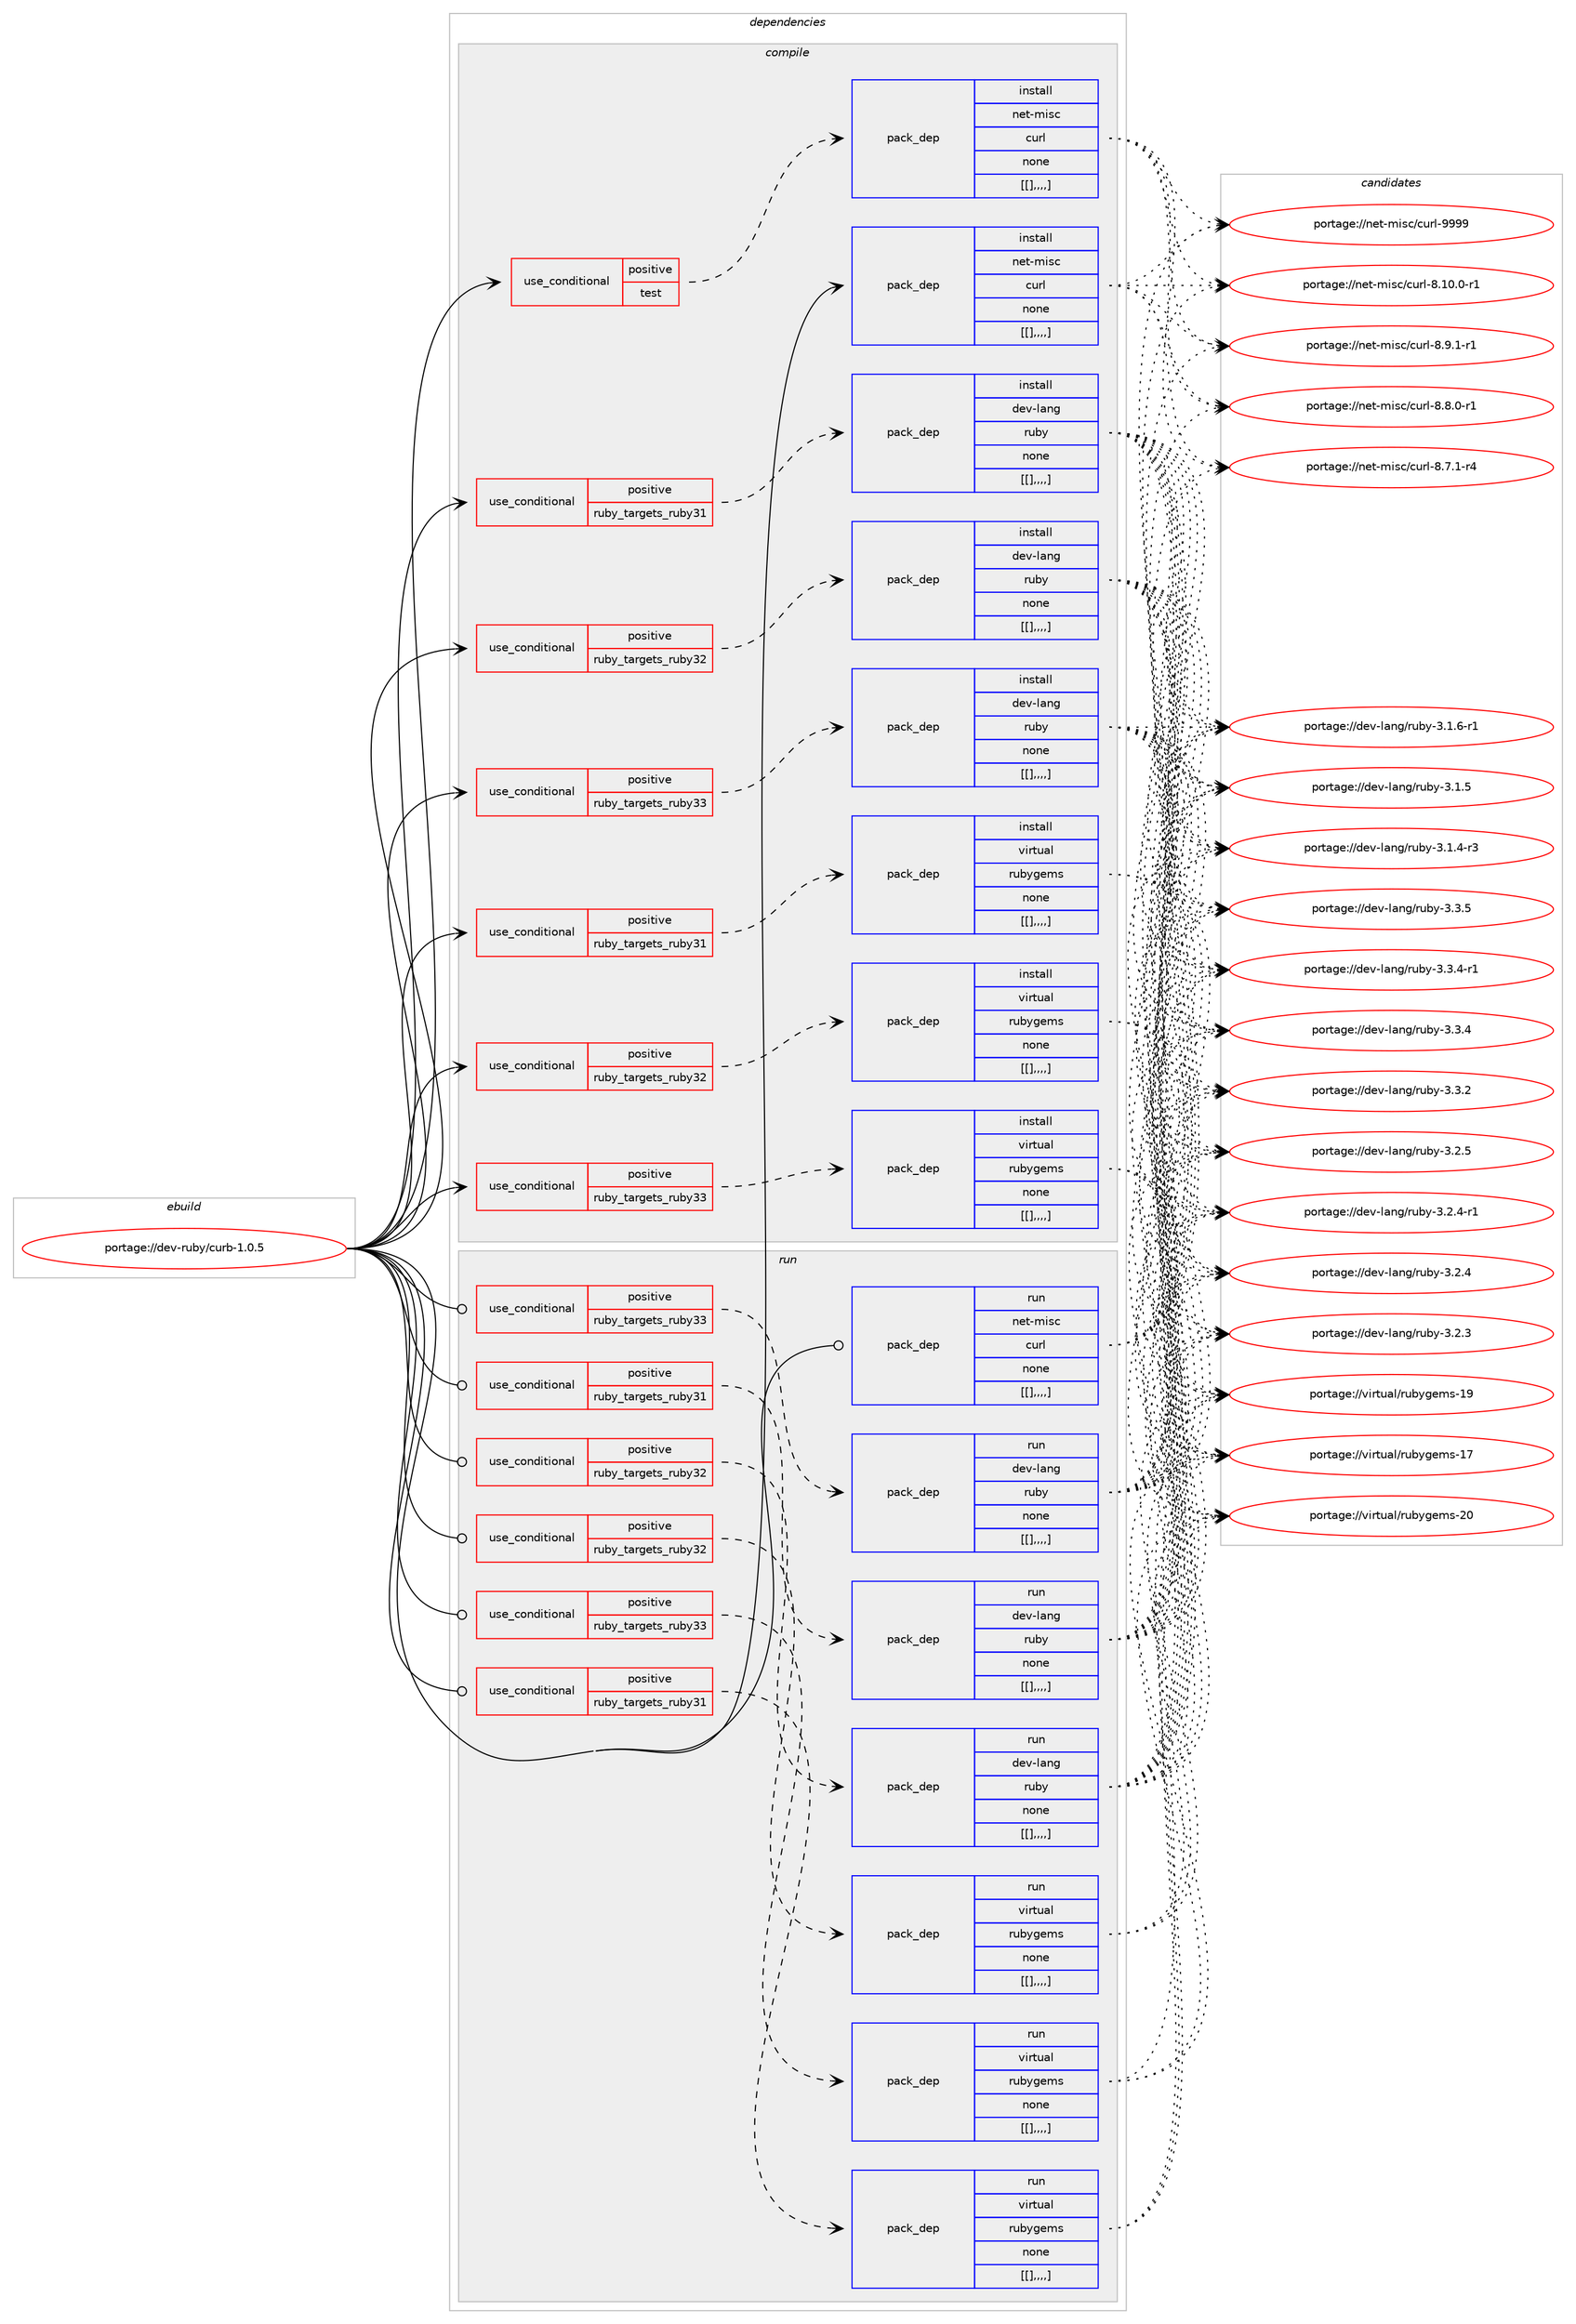 digraph prolog {

# *************
# Graph options
# *************

newrank=true;
concentrate=true;
compound=true;
graph [rankdir=LR,fontname=Helvetica,fontsize=10,ranksep=1.5];#, ranksep=2.5, nodesep=0.2];
edge  [arrowhead=vee];
node  [fontname=Helvetica,fontsize=10];

# **********
# The ebuild
# **********

subgraph cluster_leftcol {
color=gray;
label=<<i>ebuild</i>>;
id [label="portage://dev-ruby/curb-1.0.5", color=red, width=4, href="../dev-ruby/curb-1.0.5.svg"];
}

# ****************
# The dependencies
# ****************

subgraph cluster_midcol {
color=gray;
label=<<i>dependencies</i>>;
subgraph cluster_compile {
fillcolor="#eeeeee";
style=filled;
label=<<i>compile</i>>;
subgraph cond47417 {
dependency183032 [label=<<TABLE BORDER="0" CELLBORDER="1" CELLSPACING="0" CELLPADDING="4"><TR><TD ROWSPAN="3" CELLPADDING="10">use_conditional</TD></TR><TR><TD>positive</TD></TR><TR><TD>ruby_targets_ruby31</TD></TR></TABLE>>, shape=none, color=red];
subgraph pack134329 {
dependency183033 [label=<<TABLE BORDER="0" CELLBORDER="1" CELLSPACING="0" CELLPADDING="4" WIDTH="220"><TR><TD ROWSPAN="6" CELLPADDING="30">pack_dep</TD></TR><TR><TD WIDTH="110">install</TD></TR><TR><TD>dev-lang</TD></TR><TR><TD>ruby</TD></TR><TR><TD>none</TD></TR><TR><TD>[[],,,,]</TD></TR></TABLE>>, shape=none, color=blue];
}
dependency183032:e -> dependency183033:w [weight=20,style="dashed",arrowhead="vee"];
}
id:e -> dependency183032:w [weight=20,style="solid",arrowhead="vee"];
subgraph cond47418 {
dependency183034 [label=<<TABLE BORDER="0" CELLBORDER="1" CELLSPACING="0" CELLPADDING="4"><TR><TD ROWSPAN="3" CELLPADDING="10">use_conditional</TD></TR><TR><TD>positive</TD></TR><TR><TD>ruby_targets_ruby31</TD></TR></TABLE>>, shape=none, color=red];
subgraph pack134330 {
dependency183035 [label=<<TABLE BORDER="0" CELLBORDER="1" CELLSPACING="0" CELLPADDING="4" WIDTH="220"><TR><TD ROWSPAN="6" CELLPADDING="30">pack_dep</TD></TR><TR><TD WIDTH="110">install</TD></TR><TR><TD>virtual</TD></TR><TR><TD>rubygems</TD></TR><TR><TD>none</TD></TR><TR><TD>[[],,,,]</TD></TR></TABLE>>, shape=none, color=blue];
}
dependency183034:e -> dependency183035:w [weight=20,style="dashed",arrowhead="vee"];
}
id:e -> dependency183034:w [weight=20,style="solid",arrowhead="vee"];
subgraph cond47419 {
dependency183036 [label=<<TABLE BORDER="0" CELLBORDER="1" CELLSPACING="0" CELLPADDING="4"><TR><TD ROWSPAN="3" CELLPADDING="10">use_conditional</TD></TR><TR><TD>positive</TD></TR><TR><TD>ruby_targets_ruby32</TD></TR></TABLE>>, shape=none, color=red];
subgraph pack134331 {
dependency183037 [label=<<TABLE BORDER="0" CELLBORDER="1" CELLSPACING="0" CELLPADDING="4" WIDTH="220"><TR><TD ROWSPAN="6" CELLPADDING="30">pack_dep</TD></TR><TR><TD WIDTH="110">install</TD></TR><TR><TD>dev-lang</TD></TR><TR><TD>ruby</TD></TR><TR><TD>none</TD></TR><TR><TD>[[],,,,]</TD></TR></TABLE>>, shape=none, color=blue];
}
dependency183036:e -> dependency183037:w [weight=20,style="dashed",arrowhead="vee"];
}
id:e -> dependency183036:w [weight=20,style="solid",arrowhead="vee"];
subgraph cond47420 {
dependency183038 [label=<<TABLE BORDER="0" CELLBORDER="1" CELLSPACING="0" CELLPADDING="4"><TR><TD ROWSPAN="3" CELLPADDING="10">use_conditional</TD></TR><TR><TD>positive</TD></TR><TR><TD>ruby_targets_ruby32</TD></TR></TABLE>>, shape=none, color=red];
subgraph pack134332 {
dependency183039 [label=<<TABLE BORDER="0" CELLBORDER="1" CELLSPACING="0" CELLPADDING="4" WIDTH="220"><TR><TD ROWSPAN="6" CELLPADDING="30">pack_dep</TD></TR><TR><TD WIDTH="110">install</TD></TR><TR><TD>virtual</TD></TR><TR><TD>rubygems</TD></TR><TR><TD>none</TD></TR><TR><TD>[[],,,,]</TD></TR></TABLE>>, shape=none, color=blue];
}
dependency183038:e -> dependency183039:w [weight=20,style="dashed",arrowhead="vee"];
}
id:e -> dependency183038:w [weight=20,style="solid",arrowhead="vee"];
subgraph cond47421 {
dependency183040 [label=<<TABLE BORDER="0" CELLBORDER="1" CELLSPACING="0" CELLPADDING="4"><TR><TD ROWSPAN="3" CELLPADDING="10">use_conditional</TD></TR><TR><TD>positive</TD></TR><TR><TD>ruby_targets_ruby33</TD></TR></TABLE>>, shape=none, color=red];
subgraph pack134333 {
dependency183041 [label=<<TABLE BORDER="0" CELLBORDER="1" CELLSPACING="0" CELLPADDING="4" WIDTH="220"><TR><TD ROWSPAN="6" CELLPADDING="30">pack_dep</TD></TR><TR><TD WIDTH="110">install</TD></TR><TR><TD>dev-lang</TD></TR><TR><TD>ruby</TD></TR><TR><TD>none</TD></TR><TR><TD>[[],,,,]</TD></TR></TABLE>>, shape=none, color=blue];
}
dependency183040:e -> dependency183041:w [weight=20,style="dashed",arrowhead="vee"];
}
id:e -> dependency183040:w [weight=20,style="solid",arrowhead="vee"];
subgraph cond47422 {
dependency183042 [label=<<TABLE BORDER="0" CELLBORDER="1" CELLSPACING="0" CELLPADDING="4"><TR><TD ROWSPAN="3" CELLPADDING="10">use_conditional</TD></TR><TR><TD>positive</TD></TR><TR><TD>ruby_targets_ruby33</TD></TR></TABLE>>, shape=none, color=red];
subgraph pack134334 {
dependency183043 [label=<<TABLE BORDER="0" CELLBORDER="1" CELLSPACING="0" CELLPADDING="4" WIDTH="220"><TR><TD ROWSPAN="6" CELLPADDING="30">pack_dep</TD></TR><TR><TD WIDTH="110">install</TD></TR><TR><TD>virtual</TD></TR><TR><TD>rubygems</TD></TR><TR><TD>none</TD></TR><TR><TD>[[],,,,]</TD></TR></TABLE>>, shape=none, color=blue];
}
dependency183042:e -> dependency183043:w [weight=20,style="dashed",arrowhead="vee"];
}
id:e -> dependency183042:w [weight=20,style="solid",arrowhead="vee"];
subgraph cond47423 {
dependency183044 [label=<<TABLE BORDER="0" CELLBORDER="1" CELLSPACING="0" CELLPADDING="4"><TR><TD ROWSPAN="3" CELLPADDING="10">use_conditional</TD></TR><TR><TD>positive</TD></TR><TR><TD>test</TD></TR></TABLE>>, shape=none, color=red];
subgraph pack134335 {
dependency183045 [label=<<TABLE BORDER="0" CELLBORDER="1" CELLSPACING="0" CELLPADDING="4" WIDTH="220"><TR><TD ROWSPAN="6" CELLPADDING="30">pack_dep</TD></TR><TR><TD WIDTH="110">install</TD></TR><TR><TD>net-misc</TD></TR><TR><TD>curl</TD></TR><TR><TD>none</TD></TR><TR><TD>[[],,,,]</TD></TR></TABLE>>, shape=none, color=blue];
}
dependency183044:e -> dependency183045:w [weight=20,style="dashed",arrowhead="vee"];
}
id:e -> dependency183044:w [weight=20,style="solid",arrowhead="vee"];
subgraph pack134336 {
dependency183046 [label=<<TABLE BORDER="0" CELLBORDER="1" CELLSPACING="0" CELLPADDING="4" WIDTH="220"><TR><TD ROWSPAN="6" CELLPADDING="30">pack_dep</TD></TR><TR><TD WIDTH="110">install</TD></TR><TR><TD>net-misc</TD></TR><TR><TD>curl</TD></TR><TR><TD>none</TD></TR><TR><TD>[[],,,,]</TD></TR></TABLE>>, shape=none, color=blue];
}
id:e -> dependency183046:w [weight=20,style="solid",arrowhead="vee"];
}
subgraph cluster_compileandrun {
fillcolor="#eeeeee";
style=filled;
label=<<i>compile and run</i>>;
}
subgraph cluster_run {
fillcolor="#eeeeee";
style=filled;
label=<<i>run</i>>;
subgraph cond47424 {
dependency183047 [label=<<TABLE BORDER="0" CELLBORDER="1" CELLSPACING="0" CELLPADDING="4"><TR><TD ROWSPAN="3" CELLPADDING="10">use_conditional</TD></TR><TR><TD>positive</TD></TR><TR><TD>ruby_targets_ruby31</TD></TR></TABLE>>, shape=none, color=red];
subgraph pack134337 {
dependency183048 [label=<<TABLE BORDER="0" CELLBORDER="1" CELLSPACING="0" CELLPADDING="4" WIDTH="220"><TR><TD ROWSPAN="6" CELLPADDING="30">pack_dep</TD></TR><TR><TD WIDTH="110">run</TD></TR><TR><TD>dev-lang</TD></TR><TR><TD>ruby</TD></TR><TR><TD>none</TD></TR><TR><TD>[[],,,,]</TD></TR></TABLE>>, shape=none, color=blue];
}
dependency183047:e -> dependency183048:w [weight=20,style="dashed",arrowhead="vee"];
}
id:e -> dependency183047:w [weight=20,style="solid",arrowhead="odot"];
subgraph cond47425 {
dependency183049 [label=<<TABLE BORDER="0" CELLBORDER="1" CELLSPACING="0" CELLPADDING="4"><TR><TD ROWSPAN="3" CELLPADDING="10">use_conditional</TD></TR><TR><TD>positive</TD></TR><TR><TD>ruby_targets_ruby31</TD></TR></TABLE>>, shape=none, color=red];
subgraph pack134338 {
dependency183050 [label=<<TABLE BORDER="0" CELLBORDER="1" CELLSPACING="0" CELLPADDING="4" WIDTH="220"><TR><TD ROWSPAN="6" CELLPADDING="30">pack_dep</TD></TR><TR><TD WIDTH="110">run</TD></TR><TR><TD>virtual</TD></TR><TR><TD>rubygems</TD></TR><TR><TD>none</TD></TR><TR><TD>[[],,,,]</TD></TR></TABLE>>, shape=none, color=blue];
}
dependency183049:e -> dependency183050:w [weight=20,style="dashed",arrowhead="vee"];
}
id:e -> dependency183049:w [weight=20,style="solid",arrowhead="odot"];
subgraph cond47426 {
dependency183051 [label=<<TABLE BORDER="0" CELLBORDER="1" CELLSPACING="0" CELLPADDING="4"><TR><TD ROWSPAN="3" CELLPADDING="10">use_conditional</TD></TR><TR><TD>positive</TD></TR><TR><TD>ruby_targets_ruby32</TD></TR></TABLE>>, shape=none, color=red];
subgraph pack134339 {
dependency183052 [label=<<TABLE BORDER="0" CELLBORDER="1" CELLSPACING="0" CELLPADDING="4" WIDTH="220"><TR><TD ROWSPAN="6" CELLPADDING="30">pack_dep</TD></TR><TR><TD WIDTH="110">run</TD></TR><TR><TD>dev-lang</TD></TR><TR><TD>ruby</TD></TR><TR><TD>none</TD></TR><TR><TD>[[],,,,]</TD></TR></TABLE>>, shape=none, color=blue];
}
dependency183051:e -> dependency183052:w [weight=20,style="dashed",arrowhead="vee"];
}
id:e -> dependency183051:w [weight=20,style="solid",arrowhead="odot"];
subgraph cond47427 {
dependency183053 [label=<<TABLE BORDER="0" CELLBORDER="1" CELLSPACING="0" CELLPADDING="4"><TR><TD ROWSPAN="3" CELLPADDING="10">use_conditional</TD></TR><TR><TD>positive</TD></TR><TR><TD>ruby_targets_ruby32</TD></TR></TABLE>>, shape=none, color=red];
subgraph pack134340 {
dependency183054 [label=<<TABLE BORDER="0" CELLBORDER="1" CELLSPACING="0" CELLPADDING="4" WIDTH="220"><TR><TD ROWSPAN="6" CELLPADDING="30">pack_dep</TD></TR><TR><TD WIDTH="110">run</TD></TR><TR><TD>virtual</TD></TR><TR><TD>rubygems</TD></TR><TR><TD>none</TD></TR><TR><TD>[[],,,,]</TD></TR></TABLE>>, shape=none, color=blue];
}
dependency183053:e -> dependency183054:w [weight=20,style="dashed",arrowhead="vee"];
}
id:e -> dependency183053:w [weight=20,style="solid",arrowhead="odot"];
subgraph cond47428 {
dependency183055 [label=<<TABLE BORDER="0" CELLBORDER="1" CELLSPACING="0" CELLPADDING="4"><TR><TD ROWSPAN="3" CELLPADDING="10">use_conditional</TD></TR><TR><TD>positive</TD></TR><TR><TD>ruby_targets_ruby33</TD></TR></TABLE>>, shape=none, color=red];
subgraph pack134341 {
dependency183056 [label=<<TABLE BORDER="0" CELLBORDER="1" CELLSPACING="0" CELLPADDING="4" WIDTH="220"><TR><TD ROWSPAN="6" CELLPADDING="30">pack_dep</TD></TR><TR><TD WIDTH="110">run</TD></TR><TR><TD>dev-lang</TD></TR><TR><TD>ruby</TD></TR><TR><TD>none</TD></TR><TR><TD>[[],,,,]</TD></TR></TABLE>>, shape=none, color=blue];
}
dependency183055:e -> dependency183056:w [weight=20,style="dashed",arrowhead="vee"];
}
id:e -> dependency183055:w [weight=20,style="solid",arrowhead="odot"];
subgraph cond47429 {
dependency183057 [label=<<TABLE BORDER="0" CELLBORDER="1" CELLSPACING="0" CELLPADDING="4"><TR><TD ROWSPAN="3" CELLPADDING="10">use_conditional</TD></TR><TR><TD>positive</TD></TR><TR><TD>ruby_targets_ruby33</TD></TR></TABLE>>, shape=none, color=red];
subgraph pack134342 {
dependency183058 [label=<<TABLE BORDER="0" CELLBORDER="1" CELLSPACING="0" CELLPADDING="4" WIDTH="220"><TR><TD ROWSPAN="6" CELLPADDING="30">pack_dep</TD></TR><TR><TD WIDTH="110">run</TD></TR><TR><TD>virtual</TD></TR><TR><TD>rubygems</TD></TR><TR><TD>none</TD></TR><TR><TD>[[],,,,]</TD></TR></TABLE>>, shape=none, color=blue];
}
dependency183057:e -> dependency183058:w [weight=20,style="dashed",arrowhead="vee"];
}
id:e -> dependency183057:w [weight=20,style="solid",arrowhead="odot"];
subgraph pack134343 {
dependency183059 [label=<<TABLE BORDER="0" CELLBORDER="1" CELLSPACING="0" CELLPADDING="4" WIDTH="220"><TR><TD ROWSPAN="6" CELLPADDING="30">pack_dep</TD></TR><TR><TD WIDTH="110">run</TD></TR><TR><TD>net-misc</TD></TR><TR><TD>curl</TD></TR><TR><TD>none</TD></TR><TR><TD>[[],,,,]</TD></TR></TABLE>>, shape=none, color=blue];
}
id:e -> dependency183059:w [weight=20,style="solid",arrowhead="odot"];
}
}

# **************
# The candidates
# **************

subgraph cluster_choices {
rank=same;
color=gray;
label=<<i>candidates</i>>;

subgraph choice134329 {
color=black;
nodesep=1;
choice10010111845108971101034711411798121455146514653 [label="portage://dev-lang/ruby-3.3.5", color=red, width=4,href="../dev-lang/ruby-3.3.5.svg"];
choice100101118451089711010347114117981214551465146524511449 [label="portage://dev-lang/ruby-3.3.4-r1", color=red, width=4,href="../dev-lang/ruby-3.3.4-r1.svg"];
choice10010111845108971101034711411798121455146514652 [label="portage://dev-lang/ruby-3.3.4", color=red, width=4,href="../dev-lang/ruby-3.3.4.svg"];
choice10010111845108971101034711411798121455146514650 [label="portage://dev-lang/ruby-3.3.2", color=red, width=4,href="../dev-lang/ruby-3.3.2.svg"];
choice10010111845108971101034711411798121455146504653 [label="portage://dev-lang/ruby-3.2.5", color=red, width=4,href="../dev-lang/ruby-3.2.5.svg"];
choice100101118451089711010347114117981214551465046524511449 [label="portage://dev-lang/ruby-3.2.4-r1", color=red, width=4,href="../dev-lang/ruby-3.2.4-r1.svg"];
choice10010111845108971101034711411798121455146504652 [label="portage://dev-lang/ruby-3.2.4", color=red, width=4,href="../dev-lang/ruby-3.2.4.svg"];
choice10010111845108971101034711411798121455146504651 [label="portage://dev-lang/ruby-3.2.3", color=red, width=4,href="../dev-lang/ruby-3.2.3.svg"];
choice100101118451089711010347114117981214551464946544511449 [label="portage://dev-lang/ruby-3.1.6-r1", color=red, width=4,href="../dev-lang/ruby-3.1.6-r1.svg"];
choice10010111845108971101034711411798121455146494653 [label="portage://dev-lang/ruby-3.1.5", color=red, width=4,href="../dev-lang/ruby-3.1.5.svg"];
choice100101118451089711010347114117981214551464946524511451 [label="portage://dev-lang/ruby-3.1.4-r3", color=red, width=4,href="../dev-lang/ruby-3.1.4-r3.svg"];
dependency183033:e -> choice10010111845108971101034711411798121455146514653:w [style=dotted,weight="100"];
dependency183033:e -> choice100101118451089711010347114117981214551465146524511449:w [style=dotted,weight="100"];
dependency183033:e -> choice10010111845108971101034711411798121455146514652:w [style=dotted,weight="100"];
dependency183033:e -> choice10010111845108971101034711411798121455146514650:w [style=dotted,weight="100"];
dependency183033:e -> choice10010111845108971101034711411798121455146504653:w [style=dotted,weight="100"];
dependency183033:e -> choice100101118451089711010347114117981214551465046524511449:w [style=dotted,weight="100"];
dependency183033:e -> choice10010111845108971101034711411798121455146504652:w [style=dotted,weight="100"];
dependency183033:e -> choice10010111845108971101034711411798121455146504651:w [style=dotted,weight="100"];
dependency183033:e -> choice100101118451089711010347114117981214551464946544511449:w [style=dotted,weight="100"];
dependency183033:e -> choice10010111845108971101034711411798121455146494653:w [style=dotted,weight="100"];
dependency183033:e -> choice100101118451089711010347114117981214551464946524511451:w [style=dotted,weight="100"];
}
subgraph choice134330 {
color=black;
nodesep=1;
choice118105114116117971084711411798121103101109115455048 [label="portage://virtual/rubygems-20", color=red, width=4,href="../virtual/rubygems-20.svg"];
choice118105114116117971084711411798121103101109115454957 [label="portage://virtual/rubygems-19", color=red, width=4,href="../virtual/rubygems-19.svg"];
choice118105114116117971084711411798121103101109115454955 [label="portage://virtual/rubygems-17", color=red, width=4,href="../virtual/rubygems-17.svg"];
dependency183035:e -> choice118105114116117971084711411798121103101109115455048:w [style=dotted,weight="100"];
dependency183035:e -> choice118105114116117971084711411798121103101109115454957:w [style=dotted,weight="100"];
dependency183035:e -> choice118105114116117971084711411798121103101109115454955:w [style=dotted,weight="100"];
}
subgraph choice134331 {
color=black;
nodesep=1;
choice10010111845108971101034711411798121455146514653 [label="portage://dev-lang/ruby-3.3.5", color=red, width=4,href="../dev-lang/ruby-3.3.5.svg"];
choice100101118451089711010347114117981214551465146524511449 [label="portage://dev-lang/ruby-3.3.4-r1", color=red, width=4,href="../dev-lang/ruby-3.3.4-r1.svg"];
choice10010111845108971101034711411798121455146514652 [label="portage://dev-lang/ruby-3.3.4", color=red, width=4,href="../dev-lang/ruby-3.3.4.svg"];
choice10010111845108971101034711411798121455146514650 [label="portage://dev-lang/ruby-3.3.2", color=red, width=4,href="../dev-lang/ruby-3.3.2.svg"];
choice10010111845108971101034711411798121455146504653 [label="portage://dev-lang/ruby-3.2.5", color=red, width=4,href="../dev-lang/ruby-3.2.5.svg"];
choice100101118451089711010347114117981214551465046524511449 [label="portage://dev-lang/ruby-3.2.4-r1", color=red, width=4,href="../dev-lang/ruby-3.2.4-r1.svg"];
choice10010111845108971101034711411798121455146504652 [label="portage://dev-lang/ruby-3.2.4", color=red, width=4,href="../dev-lang/ruby-3.2.4.svg"];
choice10010111845108971101034711411798121455146504651 [label="portage://dev-lang/ruby-3.2.3", color=red, width=4,href="../dev-lang/ruby-3.2.3.svg"];
choice100101118451089711010347114117981214551464946544511449 [label="portage://dev-lang/ruby-3.1.6-r1", color=red, width=4,href="../dev-lang/ruby-3.1.6-r1.svg"];
choice10010111845108971101034711411798121455146494653 [label="portage://dev-lang/ruby-3.1.5", color=red, width=4,href="../dev-lang/ruby-3.1.5.svg"];
choice100101118451089711010347114117981214551464946524511451 [label="portage://dev-lang/ruby-3.1.4-r3", color=red, width=4,href="../dev-lang/ruby-3.1.4-r3.svg"];
dependency183037:e -> choice10010111845108971101034711411798121455146514653:w [style=dotted,weight="100"];
dependency183037:e -> choice100101118451089711010347114117981214551465146524511449:w [style=dotted,weight="100"];
dependency183037:e -> choice10010111845108971101034711411798121455146514652:w [style=dotted,weight="100"];
dependency183037:e -> choice10010111845108971101034711411798121455146514650:w [style=dotted,weight="100"];
dependency183037:e -> choice10010111845108971101034711411798121455146504653:w [style=dotted,weight="100"];
dependency183037:e -> choice100101118451089711010347114117981214551465046524511449:w [style=dotted,weight="100"];
dependency183037:e -> choice10010111845108971101034711411798121455146504652:w [style=dotted,weight="100"];
dependency183037:e -> choice10010111845108971101034711411798121455146504651:w [style=dotted,weight="100"];
dependency183037:e -> choice100101118451089711010347114117981214551464946544511449:w [style=dotted,weight="100"];
dependency183037:e -> choice10010111845108971101034711411798121455146494653:w [style=dotted,weight="100"];
dependency183037:e -> choice100101118451089711010347114117981214551464946524511451:w [style=dotted,weight="100"];
}
subgraph choice134332 {
color=black;
nodesep=1;
choice118105114116117971084711411798121103101109115455048 [label="portage://virtual/rubygems-20", color=red, width=4,href="../virtual/rubygems-20.svg"];
choice118105114116117971084711411798121103101109115454957 [label="portage://virtual/rubygems-19", color=red, width=4,href="../virtual/rubygems-19.svg"];
choice118105114116117971084711411798121103101109115454955 [label="portage://virtual/rubygems-17", color=red, width=4,href="../virtual/rubygems-17.svg"];
dependency183039:e -> choice118105114116117971084711411798121103101109115455048:w [style=dotted,weight="100"];
dependency183039:e -> choice118105114116117971084711411798121103101109115454957:w [style=dotted,weight="100"];
dependency183039:e -> choice118105114116117971084711411798121103101109115454955:w [style=dotted,weight="100"];
}
subgraph choice134333 {
color=black;
nodesep=1;
choice10010111845108971101034711411798121455146514653 [label="portage://dev-lang/ruby-3.3.5", color=red, width=4,href="../dev-lang/ruby-3.3.5.svg"];
choice100101118451089711010347114117981214551465146524511449 [label="portage://dev-lang/ruby-3.3.4-r1", color=red, width=4,href="../dev-lang/ruby-3.3.4-r1.svg"];
choice10010111845108971101034711411798121455146514652 [label="portage://dev-lang/ruby-3.3.4", color=red, width=4,href="../dev-lang/ruby-3.3.4.svg"];
choice10010111845108971101034711411798121455146514650 [label="portage://dev-lang/ruby-3.3.2", color=red, width=4,href="../dev-lang/ruby-3.3.2.svg"];
choice10010111845108971101034711411798121455146504653 [label="portage://dev-lang/ruby-3.2.5", color=red, width=4,href="../dev-lang/ruby-3.2.5.svg"];
choice100101118451089711010347114117981214551465046524511449 [label="portage://dev-lang/ruby-3.2.4-r1", color=red, width=4,href="../dev-lang/ruby-3.2.4-r1.svg"];
choice10010111845108971101034711411798121455146504652 [label="portage://dev-lang/ruby-3.2.4", color=red, width=4,href="../dev-lang/ruby-3.2.4.svg"];
choice10010111845108971101034711411798121455146504651 [label="portage://dev-lang/ruby-3.2.3", color=red, width=4,href="../dev-lang/ruby-3.2.3.svg"];
choice100101118451089711010347114117981214551464946544511449 [label="portage://dev-lang/ruby-3.1.6-r1", color=red, width=4,href="../dev-lang/ruby-3.1.6-r1.svg"];
choice10010111845108971101034711411798121455146494653 [label="portage://dev-lang/ruby-3.1.5", color=red, width=4,href="../dev-lang/ruby-3.1.5.svg"];
choice100101118451089711010347114117981214551464946524511451 [label="portage://dev-lang/ruby-3.1.4-r3", color=red, width=4,href="../dev-lang/ruby-3.1.4-r3.svg"];
dependency183041:e -> choice10010111845108971101034711411798121455146514653:w [style=dotted,weight="100"];
dependency183041:e -> choice100101118451089711010347114117981214551465146524511449:w [style=dotted,weight="100"];
dependency183041:e -> choice10010111845108971101034711411798121455146514652:w [style=dotted,weight="100"];
dependency183041:e -> choice10010111845108971101034711411798121455146514650:w [style=dotted,weight="100"];
dependency183041:e -> choice10010111845108971101034711411798121455146504653:w [style=dotted,weight="100"];
dependency183041:e -> choice100101118451089711010347114117981214551465046524511449:w [style=dotted,weight="100"];
dependency183041:e -> choice10010111845108971101034711411798121455146504652:w [style=dotted,weight="100"];
dependency183041:e -> choice10010111845108971101034711411798121455146504651:w [style=dotted,weight="100"];
dependency183041:e -> choice100101118451089711010347114117981214551464946544511449:w [style=dotted,weight="100"];
dependency183041:e -> choice10010111845108971101034711411798121455146494653:w [style=dotted,weight="100"];
dependency183041:e -> choice100101118451089711010347114117981214551464946524511451:w [style=dotted,weight="100"];
}
subgraph choice134334 {
color=black;
nodesep=1;
choice118105114116117971084711411798121103101109115455048 [label="portage://virtual/rubygems-20", color=red, width=4,href="../virtual/rubygems-20.svg"];
choice118105114116117971084711411798121103101109115454957 [label="portage://virtual/rubygems-19", color=red, width=4,href="../virtual/rubygems-19.svg"];
choice118105114116117971084711411798121103101109115454955 [label="portage://virtual/rubygems-17", color=red, width=4,href="../virtual/rubygems-17.svg"];
dependency183043:e -> choice118105114116117971084711411798121103101109115455048:w [style=dotted,weight="100"];
dependency183043:e -> choice118105114116117971084711411798121103101109115454957:w [style=dotted,weight="100"];
dependency183043:e -> choice118105114116117971084711411798121103101109115454955:w [style=dotted,weight="100"];
}
subgraph choice134335 {
color=black;
nodesep=1;
choice110101116451091051159947991171141084557575757 [label="portage://net-misc/curl-9999", color=red, width=4,href="../net-misc/curl-9999.svg"];
choice11010111645109105115994799117114108455646494846484511449 [label="portage://net-misc/curl-8.10.0-r1", color=red, width=4,href="../net-misc/curl-8.10.0-r1.svg"];
choice110101116451091051159947991171141084556465746494511449 [label="portage://net-misc/curl-8.9.1-r1", color=red, width=4,href="../net-misc/curl-8.9.1-r1.svg"];
choice110101116451091051159947991171141084556465646484511449 [label="portage://net-misc/curl-8.8.0-r1", color=red, width=4,href="../net-misc/curl-8.8.0-r1.svg"];
choice110101116451091051159947991171141084556465546494511452 [label="portage://net-misc/curl-8.7.1-r4", color=red, width=4,href="../net-misc/curl-8.7.1-r4.svg"];
dependency183045:e -> choice110101116451091051159947991171141084557575757:w [style=dotted,weight="100"];
dependency183045:e -> choice11010111645109105115994799117114108455646494846484511449:w [style=dotted,weight="100"];
dependency183045:e -> choice110101116451091051159947991171141084556465746494511449:w [style=dotted,weight="100"];
dependency183045:e -> choice110101116451091051159947991171141084556465646484511449:w [style=dotted,weight="100"];
dependency183045:e -> choice110101116451091051159947991171141084556465546494511452:w [style=dotted,weight="100"];
}
subgraph choice134336 {
color=black;
nodesep=1;
choice110101116451091051159947991171141084557575757 [label="portage://net-misc/curl-9999", color=red, width=4,href="../net-misc/curl-9999.svg"];
choice11010111645109105115994799117114108455646494846484511449 [label="portage://net-misc/curl-8.10.0-r1", color=red, width=4,href="../net-misc/curl-8.10.0-r1.svg"];
choice110101116451091051159947991171141084556465746494511449 [label="portage://net-misc/curl-8.9.1-r1", color=red, width=4,href="../net-misc/curl-8.9.1-r1.svg"];
choice110101116451091051159947991171141084556465646484511449 [label="portage://net-misc/curl-8.8.0-r1", color=red, width=4,href="../net-misc/curl-8.8.0-r1.svg"];
choice110101116451091051159947991171141084556465546494511452 [label="portage://net-misc/curl-8.7.1-r4", color=red, width=4,href="../net-misc/curl-8.7.1-r4.svg"];
dependency183046:e -> choice110101116451091051159947991171141084557575757:w [style=dotted,weight="100"];
dependency183046:e -> choice11010111645109105115994799117114108455646494846484511449:w [style=dotted,weight="100"];
dependency183046:e -> choice110101116451091051159947991171141084556465746494511449:w [style=dotted,weight="100"];
dependency183046:e -> choice110101116451091051159947991171141084556465646484511449:w [style=dotted,weight="100"];
dependency183046:e -> choice110101116451091051159947991171141084556465546494511452:w [style=dotted,weight="100"];
}
subgraph choice134337 {
color=black;
nodesep=1;
choice10010111845108971101034711411798121455146514653 [label="portage://dev-lang/ruby-3.3.5", color=red, width=4,href="../dev-lang/ruby-3.3.5.svg"];
choice100101118451089711010347114117981214551465146524511449 [label="portage://dev-lang/ruby-3.3.4-r1", color=red, width=4,href="../dev-lang/ruby-3.3.4-r1.svg"];
choice10010111845108971101034711411798121455146514652 [label="portage://dev-lang/ruby-3.3.4", color=red, width=4,href="../dev-lang/ruby-3.3.4.svg"];
choice10010111845108971101034711411798121455146514650 [label="portage://dev-lang/ruby-3.3.2", color=red, width=4,href="../dev-lang/ruby-3.3.2.svg"];
choice10010111845108971101034711411798121455146504653 [label="portage://dev-lang/ruby-3.2.5", color=red, width=4,href="../dev-lang/ruby-3.2.5.svg"];
choice100101118451089711010347114117981214551465046524511449 [label="portage://dev-lang/ruby-3.2.4-r1", color=red, width=4,href="../dev-lang/ruby-3.2.4-r1.svg"];
choice10010111845108971101034711411798121455146504652 [label="portage://dev-lang/ruby-3.2.4", color=red, width=4,href="../dev-lang/ruby-3.2.4.svg"];
choice10010111845108971101034711411798121455146504651 [label="portage://dev-lang/ruby-3.2.3", color=red, width=4,href="../dev-lang/ruby-3.2.3.svg"];
choice100101118451089711010347114117981214551464946544511449 [label="portage://dev-lang/ruby-3.1.6-r1", color=red, width=4,href="../dev-lang/ruby-3.1.6-r1.svg"];
choice10010111845108971101034711411798121455146494653 [label="portage://dev-lang/ruby-3.1.5", color=red, width=4,href="../dev-lang/ruby-3.1.5.svg"];
choice100101118451089711010347114117981214551464946524511451 [label="portage://dev-lang/ruby-3.1.4-r3", color=red, width=4,href="../dev-lang/ruby-3.1.4-r3.svg"];
dependency183048:e -> choice10010111845108971101034711411798121455146514653:w [style=dotted,weight="100"];
dependency183048:e -> choice100101118451089711010347114117981214551465146524511449:w [style=dotted,weight="100"];
dependency183048:e -> choice10010111845108971101034711411798121455146514652:w [style=dotted,weight="100"];
dependency183048:e -> choice10010111845108971101034711411798121455146514650:w [style=dotted,weight="100"];
dependency183048:e -> choice10010111845108971101034711411798121455146504653:w [style=dotted,weight="100"];
dependency183048:e -> choice100101118451089711010347114117981214551465046524511449:w [style=dotted,weight="100"];
dependency183048:e -> choice10010111845108971101034711411798121455146504652:w [style=dotted,weight="100"];
dependency183048:e -> choice10010111845108971101034711411798121455146504651:w [style=dotted,weight="100"];
dependency183048:e -> choice100101118451089711010347114117981214551464946544511449:w [style=dotted,weight="100"];
dependency183048:e -> choice10010111845108971101034711411798121455146494653:w [style=dotted,weight="100"];
dependency183048:e -> choice100101118451089711010347114117981214551464946524511451:w [style=dotted,weight="100"];
}
subgraph choice134338 {
color=black;
nodesep=1;
choice118105114116117971084711411798121103101109115455048 [label="portage://virtual/rubygems-20", color=red, width=4,href="../virtual/rubygems-20.svg"];
choice118105114116117971084711411798121103101109115454957 [label="portage://virtual/rubygems-19", color=red, width=4,href="../virtual/rubygems-19.svg"];
choice118105114116117971084711411798121103101109115454955 [label="portage://virtual/rubygems-17", color=red, width=4,href="../virtual/rubygems-17.svg"];
dependency183050:e -> choice118105114116117971084711411798121103101109115455048:w [style=dotted,weight="100"];
dependency183050:e -> choice118105114116117971084711411798121103101109115454957:w [style=dotted,weight="100"];
dependency183050:e -> choice118105114116117971084711411798121103101109115454955:w [style=dotted,weight="100"];
}
subgraph choice134339 {
color=black;
nodesep=1;
choice10010111845108971101034711411798121455146514653 [label="portage://dev-lang/ruby-3.3.5", color=red, width=4,href="../dev-lang/ruby-3.3.5.svg"];
choice100101118451089711010347114117981214551465146524511449 [label="portage://dev-lang/ruby-3.3.4-r1", color=red, width=4,href="../dev-lang/ruby-3.3.4-r1.svg"];
choice10010111845108971101034711411798121455146514652 [label="portage://dev-lang/ruby-3.3.4", color=red, width=4,href="../dev-lang/ruby-3.3.4.svg"];
choice10010111845108971101034711411798121455146514650 [label="portage://dev-lang/ruby-3.3.2", color=red, width=4,href="../dev-lang/ruby-3.3.2.svg"];
choice10010111845108971101034711411798121455146504653 [label="portage://dev-lang/ruby-3.2.5", color=red, width=4,href="../dev-lang/ruby-3.2.5.svg"];
choice100101118451089711010347114117981214551465046524511449 [label="portage://dev-lang/ruby-3.2.4-r1", color=red, width=4,href="../dev-lang/ruby-3.2.4-r1.svg"];
choice10010111845108971101034711411798121455146504652 [label="portage://dev-lang/ruby-3.2.4", color=red, width=4,href="../dev-lang/ruby-3.2.4.svg"];
choice10010111845108971101034711411798121455146504651 [label="portage://dev-lang/ruby-3.2.3", color=red, width=4,href="../dev-lang/ruby-3.2.3.svg"];
choice100101118451089711010347114117981214551464946544511449 [label="portage://dev-lang/ruby-3.1.6-r1", color=red, width=4,href="../dev-lang/ruby-3.1.6-r1.svg"];
choice10010111845108971101034711411798121455146494653 [label="portage://dev-lang/ruby-3.1.5", color=red, width=4,href="../dev-lang/ruby-3.1.5.svg"];
choice100101118451089711010347114117981214551464946524511451 [label="portage://dev-lang/ruby-3.1.4-r3", color=red, width=4,href="../dev-lang/ruby-3.1.4-r3.svg"];
dependency183052:e -> choice10010111845108971101034711411798121455146514653:w [style=dotted,weight="100"];
dependency183052:e -> choice100101118451089711010347114117981214551465146524511449:w [style=dotted,weight="100"];
dependency183052:e -> choice10010111845108971101034711411798121455146514652:w [style=dotted,weight="100"];
dependency183052:e -> choice10010111845108971101034711411798121455146514650:w [style=dotted,weight="100"];
dependency183052:e -> choice10010111845108971101034711411798121455146504653:w [style=dotted,weight="100"];
dependency183052:e -> choice100101118451089711010347114117981214551465046524511449:w [style=dotted,weight="100"];
dependency183052:e -> choice10010111845108971101034711411798121455146504652:w [style=dotted,weight="100"];
dependency183052:e -> choice10010111845108971101034711411798121455146504651:w [style=dotted,weight="100"];
dependency183052:e -> choice100101118451089711010347114117981214551464946544511449:w [style=dotted,weight="100"];
dependency183052:e -> choice10010111845108971101034711411798121455146494653:w [style=dotted,weight="100"];
dependency183052:e -> choice100101118451089711010347114117981214551464946524511451:w [style=dotted,weight="100"];
}
subgraph choice134340 {
color=black;
nodesep=1;
choice118105114116117971084711411798121103101109115455048 [label="portage://virtual/rubygems-20", color=red, width=4,href="../virtual/rubygems-20.svg"];
choice118105114116117971084711411798121103101109115454957 [label="portage://virtual/rubygems-19", color=red, width=4,href="../virtual/rubygems-19.svg"];
choice118105114116117971084711411798121103101109115454955 [label="portage://virtual/rubygems-17", color=red, width=4,href="../virtual/rubygems-17.svg"];
dependency183054:e -> choice118105114116117971084711411798121103101109115455048:w [style=dotted,weight="100"];
dependency183054:e -> choice118105114116117971084711411798121103101109115454957:w [style=dotted,weight="100"];
dependency183054:e -> choice118105114116117971084711411798121103101109115454955:w [style=dotted,weight="100"];
}
subgraph choice134341 {
color=black;
nodesep=1;
choice10010111845108971101034711411798121455146514653 [label="portage://dev-lang/ruby-3.3.5", color=red, width=4,href="../dev-lang/ruby-3.3.5.svg"];
choice100101118451089711010347114117981214551465146524511449 [label="portage://dev-lang/ruby-3.3.4-r1", color=red, width=4,href="../dev-lang/ruby-3.3.4-r1.svg"];
choice10010111845108971101034711411798121455146514652 [label="portage://dev-lang/ruby-3.3.4", color=red, width=4,href="../dev-lang/ruby-3.3.4.svg"];
choice10010111845108971101034711411798121455146514650 [label="portage://dev-lang/ruby-3.3.2", color=red, width=4,href="../dev-lang/ruby-3.3.2.svg"];
choice10010111845108971101034711411798121455146504653 [label="portage://dev-lang/ruby-3.2.5", color=red, width=4,href="../dev-lang/ruby-3.2.5.svg"];
choice100101118451089711010347114117981214551465046524511449 [label="portage://dev-lang/ruby-3.2.4-r1", color=red, width=4,href="../dev-lang/ruby-3.2.4-r1.svg"];
choice10010111845108971101034711411798121455146504652 [label="portage://dev-lang/ruby-3.2.4", color=red, width=4,href="../dev-lang/ruby-3.2.4.svg"];
choice10010111845108971101034711411798121455146504651 [label="portage://dev-lang/ruby-3.2.3", color=red, width=4,href="../dev-lang/ruby-3.2.3.svg"];
choice100101118451089711010347114117981214551464946544511449 [label="portage://dev-lang/ruby-3.1.6-r1", color=red, width=4,href="../dev-lang/ruby-3.1.6-r1.svg"];
choice10010111845108971101034711411798121455146494653 [label="portage://dev-lang/ruby-3.1.5", color=red, width=4,href="../dev-lang/ruby-3.1.5.svg"];
choice100101118451089711010347114117981214551464946524511451 [label="portage://dev-lang/ruby-3.1.4-r3", color=red, width=4,href="../dev-lang/ruby-3.1.4-r3.svg"];
dependency183056:e -> choice10010111845108971101034711411798121455146514653:w [style=dotted,weight="100"];
dependency183056:e -> choice100101118451089711010347114117981214551465146524511449:w [style=dotted,weight="100"];
dependency183056:e -> choice10010111845108971101034711411798121455146514652:w [style=dotted,weight="100"];
dependency183056:e -> choice10010111845108971101034711411798121455146514650:w [style=dotted,weight="100"];
dependency183056:e -> choice10010111845108971101034711411798121455146504653:w [style=dotted,weight="100"];
dependency183056:e -> choice100101118451089711010347114117981214551465046524511449:w [style=dotted,weight="100"];
dependency183056:e -> choice10010111845108971101034711411798121455146504652:w [style=dotted,weight="100"];
dependency183056:e -> choice10010111845108971101034711411798121455146504651:w [style=dotted,weight="100"];
dependency183056:e -> choice100101118451089711010347114117981214551464946544511449:w [style=dotted,weight="100"];
dependency183056:e -> choice10010111845108971101034711411798121455146494653:w [style=dotted,weight="100"];
dependency183056:e -> choice100101118451089711010347114117981214551464946524511451:w [style=dotted,weight="100"];
}
subgraph choice134342 {
color=black;
nodesep=1;
choice118105114116117971084711411798121103101109115455048 [label="portage://virtual/rubygems-20", color=red, width=4,href="../virtual/rubygems-20.svg"];
choice118105114116117971084711411798121103101109115454957 [label="portage://virtual/rubygems-19", color=red, width=4,href="../virtual/rubygems-19.svg"];
choice118105114116117971084711411798121103101109115454955 [label="portage://virtual/rubygems-17", color=red, width=4,href="../virtual/rubygems-17.svg"];
dependency183058:e -> choice118105114116117971084711411798121103101109115455048:w [style=dotted,weight="100"];
dependency183058:e -> choice118105114116117971084711411798121103101109115454957:w [style=dotted,weight="100"];
dependency183058:e -> choice118105114116117971084711411798121103101109115454955:w [style=dotted,weight="100"];
}
subgraph choice134343 {
color=black;
nodesep=1;
choice110101116451091051159947991171141084557575757 [label="portage://net-misc/curl-9999", color=red, width=4,href="../net-misc/curl-9999.svg"];
choice11010111645109105115994799117114108455646494846484511449 [label="portage://net-misc/curl-8.10.0-r1", color=red, width=4,href="../net-misc/curl-8.10.0-r1.svg"];
choice110101116451091051159947991171141084556465746494511449 [label="portage://net-misc/curl-8.9.1-r1", color=red, width=4,href="../net-misc/curl-8.9.1-r1.svg"];
choice110101116451091051159947991171141084556465646484511449 [label="portage://net-misc/curl-8.8.0-r1", color=red, width=4,href="../net-misc/curl-8.8.0-r1.svg"];
choice110101116451091051159947991171141084556465546494511452 [label="portage://net-misc/curl-8.7.1-r4", color=red, width=4,href="../net-misc/curl-8.7.1-r4.svg"];
dependency183059:e -> choice110101116451091051159947991171141084557575757:w [style=dotted,weight="100"];
dependency183059:e -> choice11010111645109105115994799117114108455646494846484511449:w [style=dotted,weight="100"];
dependency183059:e -> choice110101116451091051159947991171141084556465746494511449:w [style=dotted,weight="100"];
dependency183059:e -> choice110101116451091051159947991171141084556465646484511449:w [style=dotted,weight="100"];
dependency183059:e -> choice110101116451091051159947991171141084556465546494511452:w [style=dotted,weight="100"];
}
}

}
